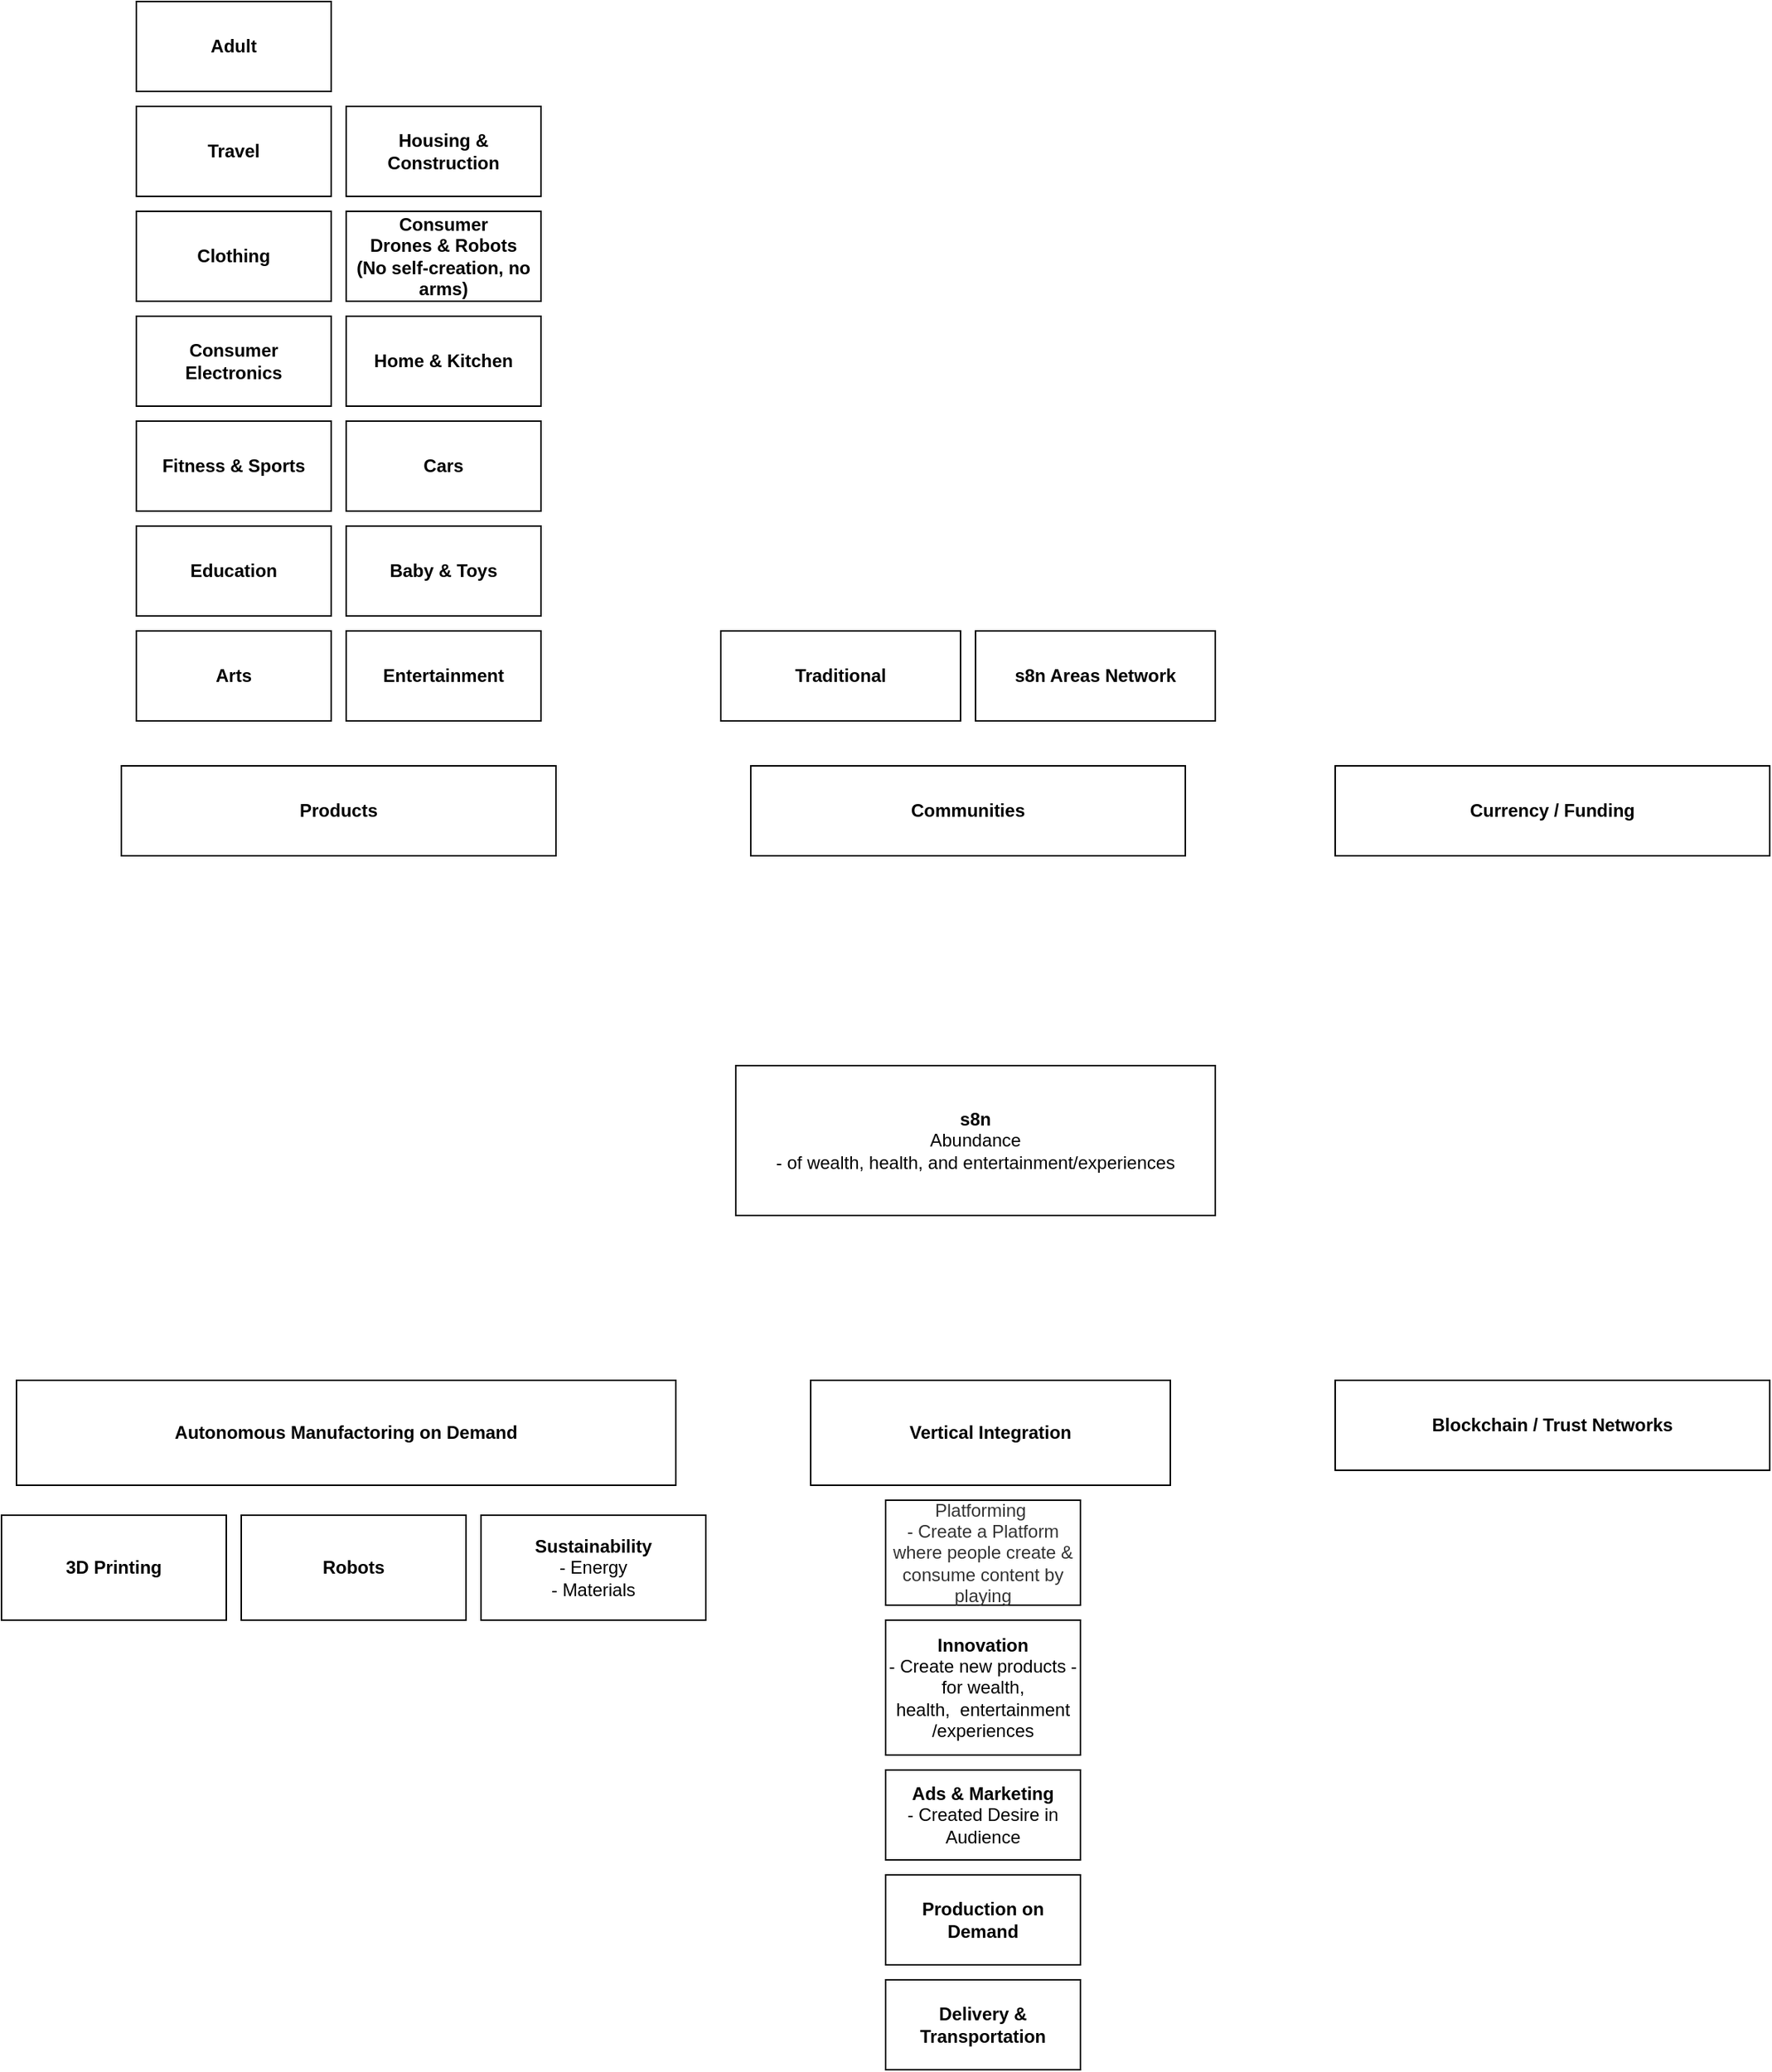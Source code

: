 <mxfile version="20.6.2" type="device" pages="2"><diagram id="qHQ9KwuxRX1nRH9jDxtZ" name="Vision"><mxGraphModel dx="3875" dy="3006" grid="1" gridSize="10" guides="1" tooltips="1" connect="1" arrows="1" fold="1" page="1" pageScale="1" pageWidth="850" pageHeight="1100" math="0" shadow="0"><root><mxCell id="0"/><mxCell id="1" parent="0"/><mxCell id="oHhcfFcyRHf3cDFW8yI4-1" value="&lt;b&gt;s8n&lt;/b&gt;&lt;br&gt;Abundance &lt;br&gt;- of wealth, health, and entertainment/experiences" style="rounded=0;whiteSpace=wrap;html=1;" vertex="1" parent="1"><mxGeometry x="70" y="500" width="320" height="100" as="geometry"/></mxCell><mxCell id="oHhcfFcyRHf3cDFW8yI4-2" value="&lt;b&gt;Autonomous Manufactoring on Demand&lt;/b&gt;" style="rounded=0;whiteSpace=wrap;html=1;" vertex="1" parent="1"><mxGeometry x="-410" y="710" width="440" height="70" as="geometry"/></mxCell><mxCell id="oHhcfFcyRHf3cDFW8yI4-3" value="&lt;b&gt;3D Printing&lt;/b&gt;" style="rounded=0;whiteSpace=wrap;html=1;" vertex="1" parent="1"><mxGeometry x="-420" y="800" width="150" height="70" as="geometry"/></mxCell><mxCell id="oHhcfFcyRHf3cDFW8yI4-4" value="&lt;b&gt;Robots&lt;/b&gt;" style="rounded=0;whiteSpace=wrap;html=1;" vertex="1" parent="1"><mxGeometry x="-260" y="800" width="150" height="70" as="geometry"/></mxCell><mxCell id="oHhcfFcyRHf3cDFW8yI4-6" value="&lt;b&gt;Vertical Integration&lt;/b&gt;" style="rounded=0;whiteSpace=wrap;html=1;" vertex="1" parent="1"><mxGeometry x="120" y="710" width="240" height="70" as="geometry"/></mxCell><mxCell id="oHhcfFcyRHf3cDFW8yI4-7" value="&lt;b&gt;Products&lt;/b&gt;" style="rounded=0;whiteSpace=wrap;html=1;" vertex="1" parent="1"><mxGeometry x="-340" y="300" width="290" height="60" as="geometry"/></mxCell><mxCell id="oHhcfFcyRHf3cDFW8yI4-8" value="&lt;b&gt;Clothing&lt;/b&gt;" style="rounded=0;whiteSpace=wrap;html=1;" vertex="1" parent="1"><mxGeometry x="-330" y="-70" width="130" height="60" as="geometry"/></mxCell><mxCell id="oHhcfFcyRHf3cDFW8yI4-9" value="&lt;b&gt;Consumer &lt;br&gt;Drones &amp;amp; Robots&lt;br&gt;(No self-creation, no arms)&lt;br&gt;&lt;/b&gt;" style="rounded=0;whiteSpace=wrap;html=1;" vertex="1" parent="1"><mxGeometry x="-190" y="-70" width="130" height="60" as="geometry"/></mxCell><mxCell id="oHhcfFcyRHf3cDFW8yI4-10" value="&lt;b&gt;Consumer &lt;br&gt;Electronics&lt;/b&gt;" style="rounded=0;whiteSpace=wrap;html=1;" vertex="1" parent="1"><mxGeometry x="-330" width="130" height="60" as="geometry"/></mxCell><mxCell id="oHhcfFcyRHf3cDFW8yI4-11" value="&lt;b&gt;Home &amp;amp; Kitchen&lt;/b&gt;" style="rounded=0;whiteSpace=wrap;html=1;" vertex="1" parent="1"><mxGeometry x="-190" width="130" height="60" as="geometry"/></mxCell><mxCell id="oHhcfFcyRHf3cDFW8yI4-12" value="&lt;b&gt;Fitness &amp;amp; Sports&lt;/b&gt;" style="rounded=0;whiteSpace=wrap;html=1;" vertex="1" parent="1"><mxGeometry x="-330" y="70" width="130" height="60" as="geometry"/></mxCell><mxCell id="oHhcfFcyRHf3cDFW8yI4-13" value="&lt;b&gt;Cars&lt;/b&gt;" style="rounded=0;whiteSpace=wrap;html=1;" vertex="1" parent="1"><mxGeometry x="-190" y="70" width="130" height="60" as="geometry"/></mxCell><mxCell id="oHhcfFcyRHf3cDFW8yI4-14" value="&lt;b&gt;Arts&lt;/b&gt;" style="rounded=0;whiteSpace=wrap;html=1;" vertex="1" parent="1"><mxGeometry x="-330" y="210" width="130" height="60" as="geometry"/></mxCell><mxCell id="oHhcfFcyRHf3cDFW8yI4-15" value="&lt;b&gt;Entertainment&lt;/b&gt;" style="rounded=0;whiteSpace=wrap;html=1;" vertex="1" parent="1"><mxGeometry x="-190" y="210" width="130" height="60" as="geometry"/></mxCell><mxCell id="oHhcfFcyRHf3cDFW8yI4-16" value="&lt;b&gt;Baby &amp;amp; Toys&lt;/b&gt;" style="rounded=0;whiteSpace=wrap;html=1;" vertex="1" parent="1"><mxGeometry x="-190" y="140" width="130" height="60" as="geometry"/></mxCell><mxCell id="oHhcfFcyRHf3cDFW8yI4-17" value="&lt;b&gt;Education&lt;/b&gt;" style="rounded=0;whiteSpace=wrap;html=1;" vertex="1" parent="1"><mxGeometry x="-330" y="140" width="130" height="60" as="geometry"/></mxCell><mxCell id="oHhcfFcyRHf3cDFW8yI4-18" value="&lt;b&gt;Innovation&lt;/b&gt;&lt;br&gt;- Create new products - for wealth, health,&amp;nbsp;&amp;nbsp;entertainment /experiences" style="rounded=0;whiteSpace=wrap;html=1;" vertex="1" parent="1"><mxGeometry x="170" y="870" width="130" height="90" as="geometry"/></mxCell><mxCell id="oHhcfFcyRHf3cDFW8yI4-19" value="&lt;span style=&quot;color: rgb(51, 51, 51);&quot;&gt;Platforming&amp;nbsp;&lt;br&gt;&lt;/span&gt;&lt;span style=&quot;color: rgb(51, 51, 51);&quot;&gt;- Create a Platform where people create &amp;amp; consume content by playing&lt;/span&gt;" style="rounded=0;whiteSpace=wrap;html=1;" vertex="1" parent="1"><mxGeometry x="170" y="790" width="130" height="70" as="geometry"/></mxCell><mxCell id="oHhcfFcyRHf3cDFW8yI4-20" value="&lt;b&gt;Ads &amp;amp; Marketing &lt;/b&gt;&lt;br&gt;- Created Desire in Audience" style="rounded=0;whiteSpace=wrap;html=1;" vertex="1" parent="1"><mxGeometry x="170" y="970" width="130" height="60" as="geometry"/></mxCell><mxCell id="oHhcfFcyRHf3cDFW8yI4-21" value="&lt;b&gt;Production on Demand&lt;/b&gt;" style="rounded=0;whiteSpace=wrap;html=1;" vertex="1" parent="1"><mxGeometry x="170" y="1040" width="130" height="60" as="geometry"/></mxCell><mxCell id="oHhcfFcyRHf3cDFW8yI4-22" value="&lt;b&gt;Delivery &amp;amp; Transportation&lt;/b&gt;" style="rounded=0;whiteSpace=wrap;html=1;" vertex="1" parent="1"><mxGeometry x="170" y="1110" width="130" height="60" as="geometry"/></mxCell><mxCell id="oHhcfFcyRHf3cDFW8yI4-23" value="&lt;b&gt;Sustainability&lt;/b&gt;&lt;br&gt;- Energy&lt;br&gt;- Materials" style="rounded=0;whiteSpace=wrap;html=1;" vertex="1" parent="1"><mxGeometry x="-100" y="800" width="150" height="70" as="geometry"/></mxCell><mxCell id="oHhcfFcyRHf3cDFW8yI4-24" value="&lt;b&gt;Communities&lt;/b&gt;" style="rounded=0;whiteSpace=wrap;html=1;" vertex="1" parent="1"><mxGeometry x="80" y="300" width="290" height="60" as="geometry"/></mxCell><mxCell id="oHhcfFcyRHf3cDFW8yI4-25" value="&lt;b&gt;Traditional&lt;/b&gt;" style="rounded=0;whiteSpace=wrap;html=1;" vertex="1" parent="1"><mxGeometry x="60" y="210" width="160" height="60" as="geometry"/></mxCell><mxCell id="oHhcfFcyRHf3cDFW8yI4-26" value="&lt;b&gt;s8n Areas Network&lt;/b&gt;" style="rounded=0;whiteSpace=wrap;html=1;" vertex="1" parent="1"><mxGeometry x="230" y="210" width="160" height="60" as="geometry"/></mxCell><mxCell id="oHhcfFcyRHf3cDFW8yI4-27" value="&lt;b&gt;Blockchain / Trust Networks&lt;/b&gt;" style="rounded=0;whiteSpace=wrap;html=1;" vertex="1" parent="1"><mxGeometry x="470" y="710" width="290" height="60" as="geometry"/></mxCell><mxCell id="oHhcfFcyRHf3cDFW8yI4-28" value="&lt;b&gt;Currency / Funding&lt;/b&gt;" style="rounded=0;whiteSpace=wrap;html=1;" vertex="1" parent="1"><mxGeometry x="470" y="300" width="290" height="60" as="geometry"/></mxCell><mxCell id="oHhcfFcyRHf3cDFW8yI4-29" value="&lt;b&gt;Housing &amp;amp; Construction&lt;/b&gt;" style="rounded=0;whiteSpace=wrap;html=1;" vertex="1" parent="1"><mxGeometry x="-190" y="-140" width="130" height="60" as="geometry"/></mxCell><mxCell id="c1i3g629KxuzehNAXxMe-2" value="&lt;b&gt;Travel&lt;/b&gt;" style="rounded=0;whiteSpace=wrap;html=1;" vertex="1" parent="1"><mxGeometry x="-330" y="-140" width="130" height="60" as="geometry"/></mxCell><mxCell id="c1i3g629KxuzehNAXxMe-3" value="&lt;b&gt;Adult&lt;/b&gt;" style="rounded=0;whiteSpace=wrap;html=1;" vertex="1" parent="1"><mxGeometry x="-330" y="-210" width="130" height="60" as="geometry"/></mxCell></root></mxGraphModel></diagram><diagram name="2023JAN" id="jBeYtU229T2LHHRt3lgY"><mxGraphModel dx="3875" dy="3006" grid="1" gridSize="10" guides="1" tooltips="1" connect="1" arrows="1" fold="1" page="1" pageScale="1" pageWidth="850" pageHeight="1100" math="0" shadow="0"><root><mxCell id="ifsIA3fhFHicOii8wJJc-0"/><mxCell id="ifsIA3fhFHicOii8wJJc-1" parent="ifsIA3fhFHicOii8wJJc-0"/><mxCell id="ifsIA3fhFHicOii8wJJc-2" value="&lt;span&gt;&lt;b&gt;s8n&lt;/b&gt;&lt;/span&gt;&lt;br&gt;Abundance &lt;br&gt;- of wealth, health, and entertainment/experiences" style="rounded=0;whiteSpace=wrap;html=1;fillColor=#fff2cc;strokeColor=#d6b656;fontStyle=0" vertex="1" parent="ifsIA3fhFHicOii8wJJc-1"><mxGeometry x="70" y="500" width="320" height="100" as="geometry"/></mxCell><mxCell id="ifsIA3fhFHicOii8wJJc-3" value="&lt;span&gt;Autonomous Manufactoring on Demand&lt;/span&gt;" style="rounded=0;whiteSpace=wrap;html=1;fillColor=#f5f5f5;fontColor=#333333;strokeColor=#666666;dashed=1;fontStyle=0" vertex="1" parent="ifsIA3fhFHicOii8wJJc-1"><mxGeometry x="-410" y="710" width="440" height="70" as="geometry"/></mxCell><mxCell id="ifsIA3fhFHicOii8wJJc-4" value="&lt;span&gt;3D Printing&lt;/span&gt;" style="rounded=0;whiteSpace=wrap;html=1;fillColor=#f5f5f5;fontColor=#333333;strokeColor=#666666;dashed=1;fontStyle=0" vertex="1" parent="ifsIA3fhFHicOii8wJJc-1"><mxGeometry x="-420" y="800" width="150" height="70" as="geometry"/></mxCell><mxCell id="ifsIA3fhFHicOii8wJJc-5" value="&lt;span&gt;Robots&lt;/span&gt;" style="rounded=0;whiteSpace=wrap;html=1;fillColor=#f5f5f5;fontColor=#333333;strokeColor=#666666;dashed=1;fontStyle=0" vertex="1" parent="ifsIA3fhFHicOii8wJJc-1"><mxGeometry x="-260" y="800" width="150" height="70" as="geometry"/></mxCell><mxCell id="ifsIA3fhFHicOii8wJJc-6" value="&lt;span&gt;Vertical Integration&lt;/span&gt;" style="rounded=0;whiteSpace=wrap;html=1;fillColor=#f5f5f5;fontColor=#333333;strokeColor=#666666;dashed=1;fontStyle=0" vertex="1" parent="ifsIA3fhFHicOii8wJJc-1"><mxGeometry x="120" y="710" width="240" height="70" as="geometry"/></mxCell><mxCell id="ifsIA3fhFHicOii8wJJc-7" value="&lt;span&gt;Products&lt;/span&gt;" style="rounded=0;whiteSpace=wrap;html=1;fillColor=#f5f5f5;fontColor=#333333;strokeColor=#666666;dashed=1;fontStyle=0" vertex="1" parent="ifsIA3fhFHicOii8wJJc-1"><mxGeometry x="-340" y="300" width="290" height="60" as="geometry"/></mxCell><mxCell id="ifsIA3fhFHicOii8wJJc-8" value="&lt;span&gt;Clothing&lt;/span&gt;" style="rounded=0;whiteSpace=wrap;html=1;fillColor=#f8cecc;strokeColor=#b85450;fontStyle=1" vertex="1" parent="ifsIA3fhFHicOii8wJJc-1"><mxGeometry x="-330" y="-70" width="130" height="60" as="geometry"/></mxCell><mxCell id="ifsIA3fhFHicOii8wJJc-9" value="&lt;span&gt;Consumer &lt;br&gt;Drones &amp;amp; Robots&lt;br&gt;(No self-creation, no arms)&lt;br&gt;&lt;/span&gt;" style="rounded=0;whiteSpace=wrap;html=1;fillColor=#f8cecc;strokeColor=#b85450;fontStyle=1" vertex="1" parent="ifsIA3fhFHicOii8wJJc-1"><mxGeometry x="-190" y="-70" width="130" height="60" as="geometry"/></mxCell><mxCell id="ifsIA3fhFHicOii8wJJc-10" value="&lt;span&gt;Consumer &lt;br&gt;Electronics&lt;/span&gt;" style="rounded=0;whiteSpace=wrap;html=1;fillColor=#f5f5f5;fontColor=#333333;strokeColor=#666666;dashed=1;fontStyle=0" vertex="1" parent="ifsIA3fhFHicOii8wJJc-1"><mxGeometry x="-330" width="130" height="60" as="geometry"/></mxCell><mxCell id="ifsIA3fhFHicOii8wJJc-11" value="&lt;span&gt;Home &amp;amp; Kitchen&lt;/span&gt;" style="rounded=0;whiteSpace=wrap;html=1;fillColor=#f5f5f5;fontColor=#333333;strokeColor=#666666;dashed=1;fontStyle=0" vertex="1" parent="ifsIA3fhFHicOii8wJJc-1"><mxGeometry x="-190" width="130" height="60" as="geometry"/></mxCell><mxCell id="ifsIA3fhFHicOii8wJJc-12" value="&lt;span&gt;Fitness &amp;amp; Sports&lt;/span&gt;" style="rounded=0;whiteSpace=wrap;html=1;fillColor=#f5f5f5;fontColor=#333333;strokeColor=#666666;dashed=1;fontStyle=0" vertex="1" parent="ifsIA3fhFHicOii8wJJc-1"><mxGeometry x="-330" y="70" width="130" height="60" as="geometry"/></mxCell><mxCell id="ifsIA3fhFHicOii8wJJc-13" value="&lt;span&gt;Cars&lt;/span&gt;" style="rounded=0;whiteSpace=wrap;html=1;fillColor=#f5f5f5;fontColor=#333333;strokeColor=#666666;dashed=1;fontStyle=0" vertex="1" parent="ifsIA3fhFHicOii8wJJc-1"><mxGeometry x="-190" y="70" width="130" height="60" as="geometry"/></mxCell><mxCell id="ifsIA3fhFHicOii8wJJc-14" value="&lt;span&gt;Arts&lt;/span&gt;" style="rounded=0;whiteSpace=wrap;html=1;fillColor=#f5f5f5;fontColor=#333333;strokeColor=#666666;dashed=1;fontStyle=0" vertex="1" parent="ifsIA3fhFHicOii8wJJc-1"><mxGeometry x="-330" y="210" width="130" height="60" as="geometry"/></mxCell><mxCell id="ifsIA3fhFHicOii8wJJc-15" value="&lt;span&gt;Entertainment&lt;/span&gt;" style="rounded=0;whiteSpace=wrap;html=1;fillColor=#f5f5f5;fontColor=#333333;strokeColor=#666666;dashed=1;fontStyle=0" vertex="1" parent="ifsIA3fhFHicOii8wJJc-1"><mxGeometry x="-190" y="210" width="130" height="60" as="geometry"/></mxCell><mxCell id="ifsIA3fhFHicOii8wJJc-16" value="&lt;span&gt;Baby &amp;amp; Toys&lt;/span&gt;" style="rounded=0;whiteSpace=wrap;html=1;fillColor=#f5f5f5;fontColor=#333333;strokeColor=#666666;dashed=1;fontStyle=0" vertex="1" parent="ifsIA3fhFHicOii8wJJc-1"><mxGeometry x="-190" y="140" width="130" height="60" as="geometry"/></mxCell><mxCell id="ifsIA3fhFHicOii8wJJc-17" value="&lt;span&gt;Education&lt;/span&gt;" style="rounded=0;whiteSpace=wrap;html=1;fillColor=#f5f5f5;fontColor=#333333;strokeColor=#666666;dashed=1;fontStyle=0" vertex="1" parent="ifsIA3fhFHicOii8wJJc-1"><mxGeometry x="-330" y="140" width="130" height="60" as="geometry"/></mxCell><mxCell id="ifsIA3fhFHicOii8wJJc-18" value="&lt;span&gt;Innovation&lt;/span&gt;&lt;br&gt;- Create new products - for wealth, health, entertainment /experiences" style="rounded=0;whiteSpace=wrap;html=1;fillColor=#f8cecc;strokeColor=#b85450;fontStyle=0" vertex="1" parent="ifsIA3fhFHicOii8wJJc-1"><mxGeometry x="170" y="870" width="130" height="90" as="geometry"/></mxCell><mxCell id="ifsIA3fhFHicOii8wJJc-19" value="&lt;span&gt;Platforming&amp;nbsp;&lt;br&gt;&lt;/span&gt;- Create a Platform where people create &amp;amp; consume content by playing&lt;br&gt;(Existing SM platforms)" style="rounded=0;whiteSpace=wrap;html=1;fillColor=#f5f5f5;fontColor=#333333;strokeColor=#666666;dashed=1;fontStyle=0" vertex="1" parent="ifsIA3fhFHicOii8wJJc-1"><mxGeometry x="120" y="790" width="240" height="70" as="geometry"/></mxCell><mxCell id="ifsIA3fhFHicOii8wJJc-20" value="&lt;span&gt;Ads &amp;amp; Marketing &lt;/span&gt;&lt;br&gt;- Created Desire in Audience" style="rounded=0;whiteSpace=wrap;html=1;fillColor=#f8cecc;strokeColor=#b85450;fontStyle=0" vertex="1" parent="ifsIA3fhFHicOii8wJJc-1"><mxGeometry x="170" y="970" width="130" height="60" as="geometry"/></mxCell><mxCell id="ifsIA3fhFHicOii8wJJc-21" value="&lt;span&gt;Production on Demand&lt;br&gt;(Partners POD)&lt;br&gt;&lt;/span&gt;" style="rounded=0;whiteSpace=wrap;html=1;fillColor=#f5f5f5;fontColor=#333333;strokeColor=#666666;dashed=1;fontStyle=0" vertex="1" parent="ifsIA3fhFHicOii8wJJc-1"><mxGeometry x="170" y="1040" width="130" height="60" as="geometry"/></mxCell><mxCell id="ifsIA3fhFHicOii8wJJc-22" value="&lt;span&gt;Delivery &amp;amp; Transportation&lt;br&gt;(Partners POD)&lt;br&gt;&lt;/span&gt;" style="rounded=0;whiteSpace=wrap;html=1;fillColor=#f5f5f5;fontColor=#333333;strokeColor=#666666;dashed=1;fontStyle=0" vertex="1" parent="ifsIA3fhFHicOii8wJJc-1"><mxGeometry x="170" y="1110" width="130" height="60" as="geometry"/></mxCell><mxCell id="ifsIA3fhFHicOii8wJJc-23" value="&lt;span&gt;Sustainability&lt;/span&gt;&lt;br&gt;- Energy&lt;br&gt;- Materials" style="rounded=0;whiteSpace=wrap;html=1;fillColor=#f5f5f5;fontColor=#333333;strokeColor=#666666;dashed=1;fontStyle=0" vertex="1" parent="ifsIA3fhFHicOii8wJJc-1"><mxGeometry x="-100" y="800" width="150" height="70" as="geometry"/></mxCell><mxCell id="ifsIA3fhFHicOii8wJJc-24" value="&lt;span&gt;Communities&lt;/span&gt;" style="rounded=0;whiteSpace=wrap;html=1;fillColor=#f5f5f5;fontColor=#333333;strokeColor=#666666;dashed=1;fontStyle=0" vertex="1" parent="ifsIA3fhFHicOii8wJJc-1"><mxGeometry x="80" y="300" width="290" height="60" as="geometry"/></mxCell><mxCell id="ifsIA3fhFHicOii8wJJc-25" value="&lt;span&gt;Traditional&lt;br&gt;&lt;/span&gt;" style="rounded=0;whiteSpace=wrap;html=1;fillColor=#f8cecc;strokeColor=#b85450;fontStyle=0" vertex="1" parent="ifsIA3fhFHicOii8wJJc-1"><mxGeometry x="60" y="210" width="160" height="60" as="geometry"/></mxCell><mxCell id="ifsIA3fhFHicOii8wJJc-26" value="&lt;span&gt;s8n Areas Network&lt;/span&gt;" style="rounded=0;whiteSpace=wrap;html=1;fillColor=#f5f5f5;fontColor=#333333;strokeColor=#666666;dashed=1;fontStyle=0" vertex="1" parent="ifsIA3fhFHicOii8wJJc-1"><mxGeometry x="230" y="210" width="160" height="60" as="geometry"/></mxCell><mxCell id="ifsIA3fhFHicOii8wJJc-27" value="&lt;span&gt;Blockchain / Trust Networks&lt;/span&gt;" style="rounded=0;whiteSpace=wrap;html=1;fillColor=#f5f5f5;fontColor=#333333;strokeColor=#666666;dashed=1;fontStyle=0" vertex="1" parent="ifsIA3fhFHicOii8wJJc-1"><mxGeometry x="470" y="710" width="290" height="60" as="geometry"/></mxCell><mxCell id="ifsIA3fhFHicOii8wJJc-28" value="&lt;span&gt;Currency / Funding&lt;/span&gt;" style="rounded=0;whiteSpace=wrap;html=1;fillColor=#f5f5f5;fontColor=#333333;strokeColor=#666666;dashed=1;fontStyle=0" vertex="1" parent="ifsIA3fhFHicOii8wJJc-1"><mxGeometry x="470" y="300" width="290" height="60" as="geometry"/></mxCell><mxCell id="CvYjJTId05h1LaES0TFk-0" value="&lt;span&gt;Housing &amp;amp; Construction&lt;/span&gt;" style="rounded=0;whiteSpace=wrap;html=1;fillColor=#f5f5f5;fontColor=#333333;strokeColor=#666666;dashed=1;fontStyle=0" vertex="1" parent="ifsIA3fhFHicOii8wJJc-1"><mxGeometry x="-190" y="-140" width="130" height="60" as="geometry"/></mxCell><mxCell id="CvYjJTId05h1LaES0TFk-1" value="&lt;span&gt;Travel&lt;/span&gt;" style="rounded=0;whiteSpace=wrap;html=1;fillColor=#f5f5f5;fontColor=#333333;strokeColor=#666666;dashed=1;fontStyle=0" vertex="1" parent="ifsIA3fhFHicOii8wJJc-1"><mxGeometry x="-330" y="-140" width="130" height="60" as="geometry"/></mxCell><mxCell id="CvYjJTId05h1LaES0TFk-2" value="&lt;span&gt;Adult&lt;/span&gt;" style="rounded=0;whiteSpace=wrap;html=1;fillColor=#f5f5f5;fontColor=#333333;strokeColor=#666666;dashed=1;fontStyle=0" vertex="1" parent="ifsIA3fhFHicOii8wJJc-1"><mxGeometry x="-330" y="-210" width="130" height="60" as="geometry"/></mxCell></root></mxGraphModel></diagram></mxfile>